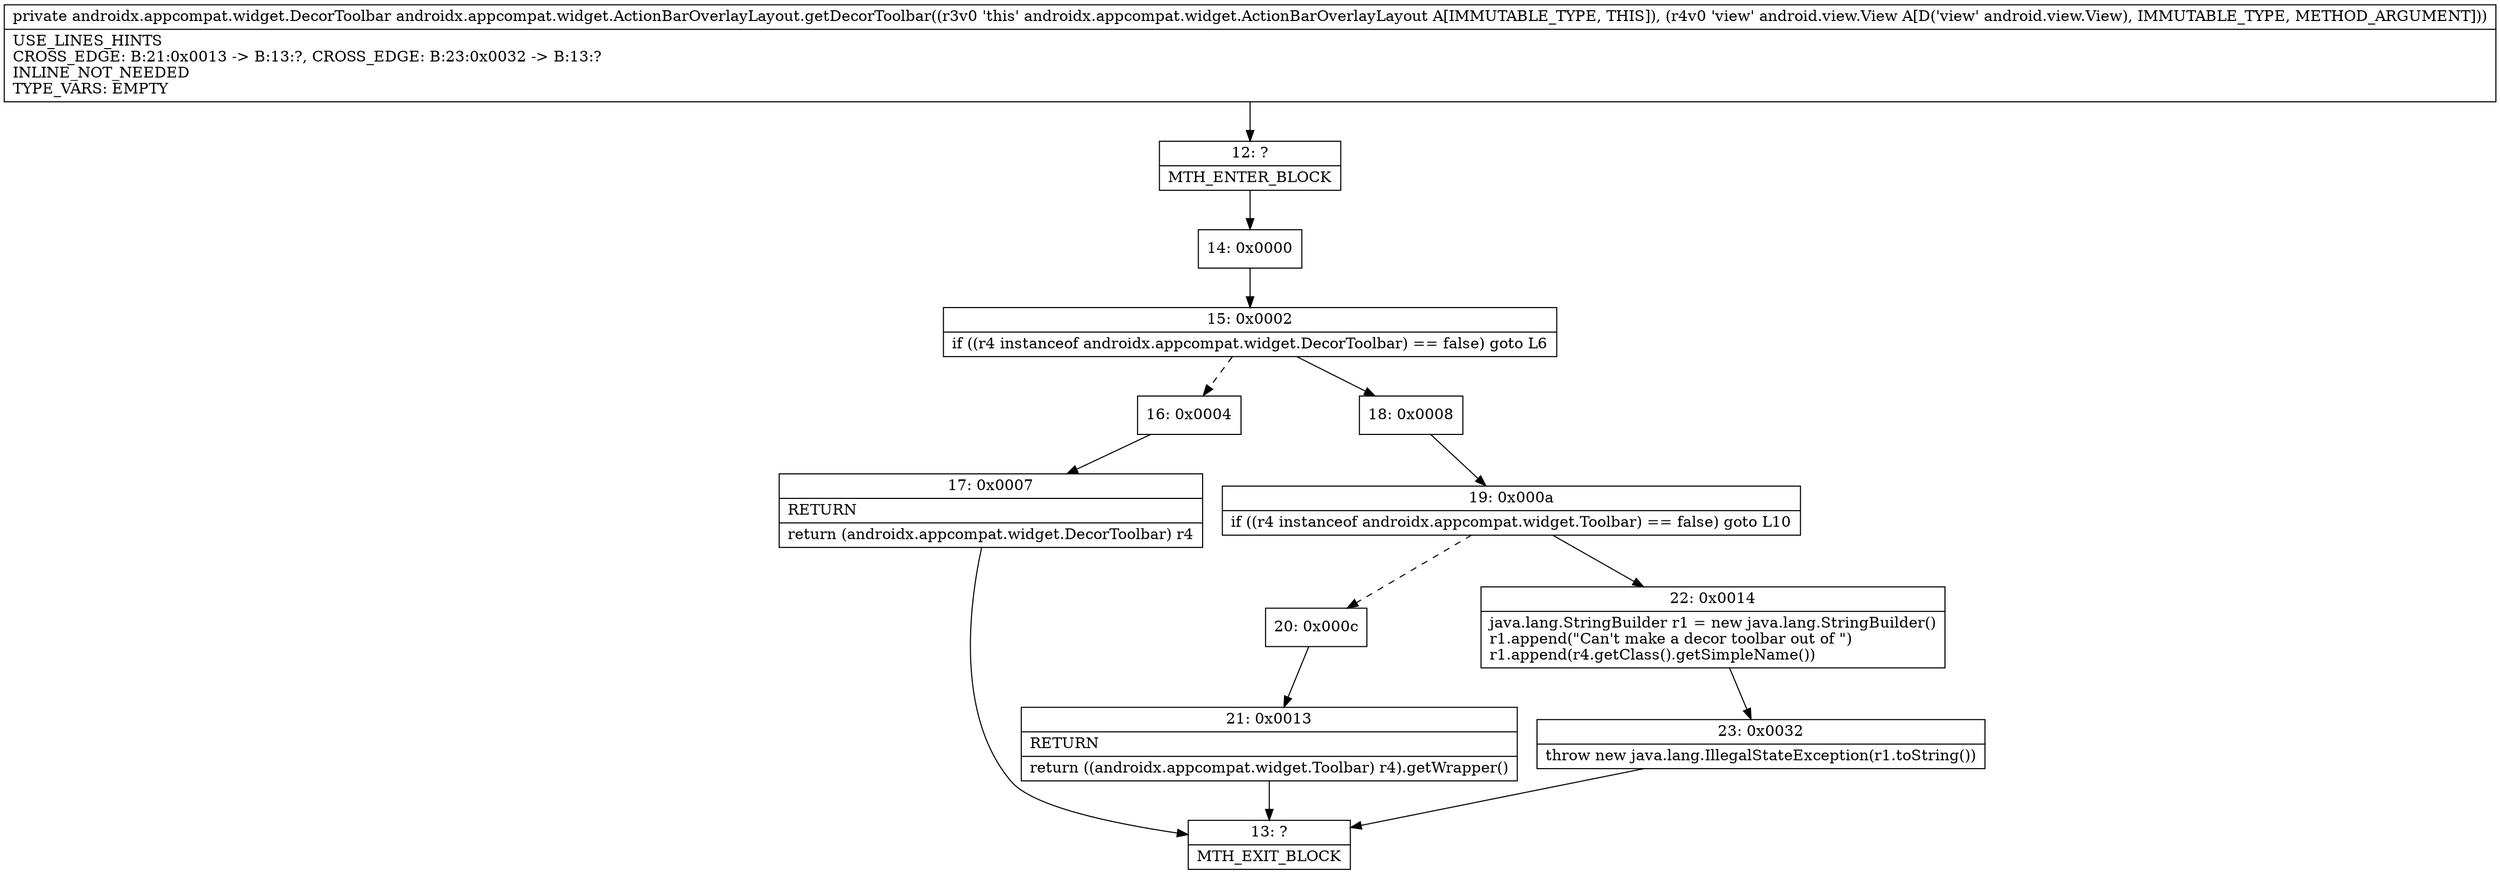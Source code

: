 digraph "CFG forandroidx.appcompat.widget.ActionBarOverlayLayout.getDecorToolbar(Landroid\/view\/View;)Landroidx\/appcompat\/widget\/DecorToolbar;" {
Node_12 [shape=record,label="{12\:\ ?|MTH_ENTER_BLOCK\l}"];
Node_14 [shape=record,label="{14\:\ 0x0000}"];
Node_15 [shape=record,label="{15\:\ 0x0002|if ((r4 instanceof androidx.appcompat.widget.DecorToolbar) == false) goto L6\l}"];
Node_16 [shape=record,label="{16\:\ 0x0004}"];
Node_17 [shape=record,label="{17\:\ 0x0007|RETURN\l|return (androidx.appcompat.widget.DecorToolbar) r4\l}"];
Node_13 [shape=record,label="{13\:\ ?|MTH_EXIT_BLOCK\l}"];
Node_18 [shape=record,label="{18\:\ 0x0008}"];
Node_19 [shape=record,label="{19\:\ 0x000a|if ((r4 instanceof androidx.appcompat.widget.Toolbar) == false) goto L10\l}"];
Node_20 [shape=record,label="{20\:\ 0x000c}"];
Node_21 [shape=record,label="{21\:\ 0x0013|RETURN\l|return ((androidx.appcompat.widget.Toolbar) r4).getWrapper()\l}"];
Node_22 [shape=record,label="{22\:\ 0x0014|java.lang.StringBuilder r1 = new java.lang.StringBuilder()\lr1.append(\"Can't make a decor toolbar out of \")\lr1.append(r4.getClass().getSimpleName())\l}"];
Node_23 [shape=record,label="{23\:\ 0x0032|throw new java.lang.IllegalStateException(r1.toString())\l}"];
MethodNode[shape=record,label="{private androidx.appcompat.widget.DecorToolbar androidx.appcompat.widget.ActionBarOverlayLayout.getDecorToolbar((r3v0 'this' androidx.appcompat.widget.ActionBarOverlayLayout A[IMMUTABLE_TYPE, THIS]), (r4v0 'view' android.view.View A[D('view' android.view.View), IMMUTABLE_TYPE, METHOD_ARGUMENT]))  | USE_LINES_HINTS\lCROSS_EDGE: B:21:0x0013 \-\> B:13:?, CROSS_EDGE: B:23:0x0032 \-\> B:13:?\lINLINE_NOT_NEEDED\lTYPE_VARS: EMPTY\l}"];
MethodNode -> Node_12;Node_12 -> Node_14;
Node_14 -> Node_15;
Node_15 -> Node_16[style=dashed];
Node_15 -> Node_18;
Node_16 -> Node_17;
Node_17 -> Node_13;
Node_18 -> Node_19;
Node_19 -> Node_20[style=dashed];
Node_19 -> Node_22;
Node_20 -> Node_21;
Node_21 -> Node_13;
Node_22 -> Node_23;
Node_23 -> Node_13;
}

